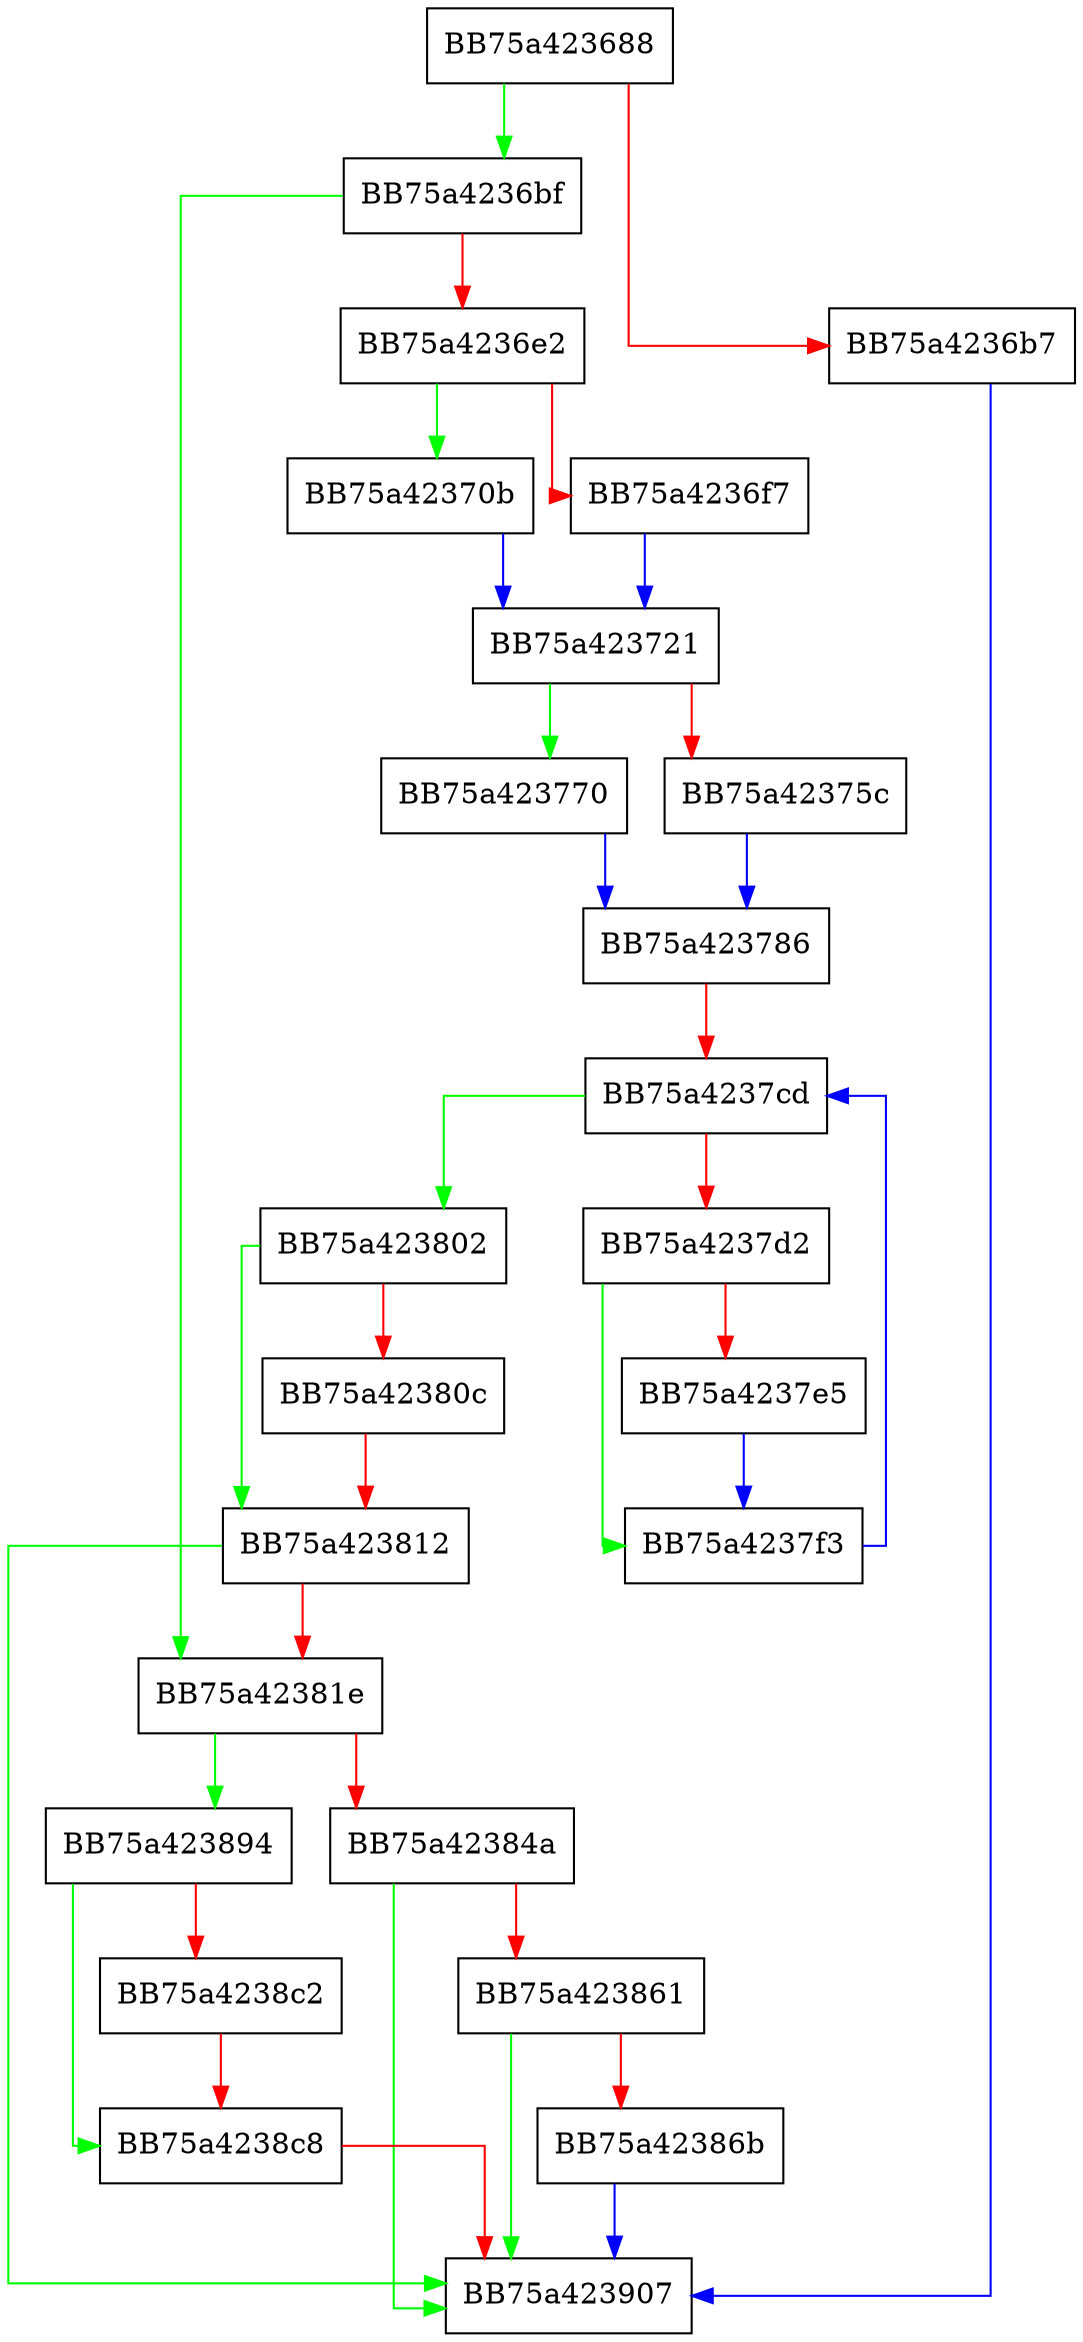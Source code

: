 digraph VirtualAlloc {
  node [shape="box"];
  graph [splines=ortho];
  BB75a423688 -> BB75a4236bf [color="green"];
  BB75a423688 -> BB75a4236b7 [color="red"];
  BB75a4236b7 -> BB75a423907 [color="blue"];
  BB75a4236bf -> BB75a42381e [color="green"];
  BB75a4236bf -> BB75a4236e2 [color="red"];
  BB75a4236e2 -> BB75a42370b [color="green"];
  BB75a4236e2 -> BB75a4236f7 [color="red"];
  BB75a4236f7 -> BB75a423721 [color="blue"];
  BB75a42370b -> BB75a423721 [color="blue"];
  BB75a423721 -> BB75a423770 [color="green"];
  BB75a423721 -> BB75a42375c [color="red"];
  BB75a42375c -> BB75a423786 [color="blue"];
  BB75a423770 -> BB75a423786 [color="blue"];
  BB75a423786 -> BB75a4237cd [color="red"];
  BB75a4237cd -> BB75a423802 [color="green"];
  BB75a4237cd -> BB75a4237d2 [color="red"];
  BB75a4237d2 -> BB75a4237f3 [color="green"];
  BB75a4237d2 -> BB75a4237e5 [color="red"];
  BB75a4237e5 -> BB75a4237f3 [color="blue"];
  BB75a4237f3 -> BB75a4237cd [color="blue"];
  BB75a423802 -> BB75a423812 [color="green"];
  BB75a423802 -> BB75a42380c [color="red"];
  BB75a42380c -> BB75a423812 [color="red"];
  BB75a423812 -> BB75a423907 [color="green"];
  BB75a423812 -> BB75a42381e [color="red"];
  BB75a42381e -> BB75a423894 [color="green"];
  BB75a42381e -> BB75a42384a [color="red"];
  BB75a42384a -> BB75a423907 [color="green"];
  BB75a42384a -> BB75a423861 [color="red"];
  BB75a423861 -> BB75a423907 [color="green"];
  BB75a423861 -> BB75a42386b [color="red"];
  BB75a42386b -> BB75a423907 [color="blue"];
  BB75a423894 -> BB75a4238c8 [color="green"];
  BB75a423894 -> BB75a4238c2 [color="red"];
  BB75a4238c2 -> BB75a4238c8 [color="red"];
  BB75a4238c8 -> BB75a423907 [color="red"];
}